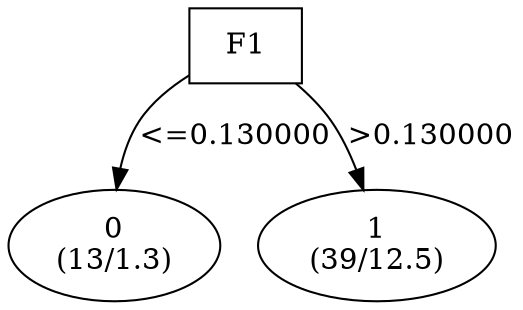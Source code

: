 digraph YaDT {
n0 [ shape=box, label="F1\n"]
n0 -> n1 [label="<=0.130000"]
n1 [ shape=ellipse, label="0\n(13/1.3)"]
n0 -> n2 [label=">0.130000"]
n2 [ shape=ellipse, label="1\n(39/12.5)"]
}
